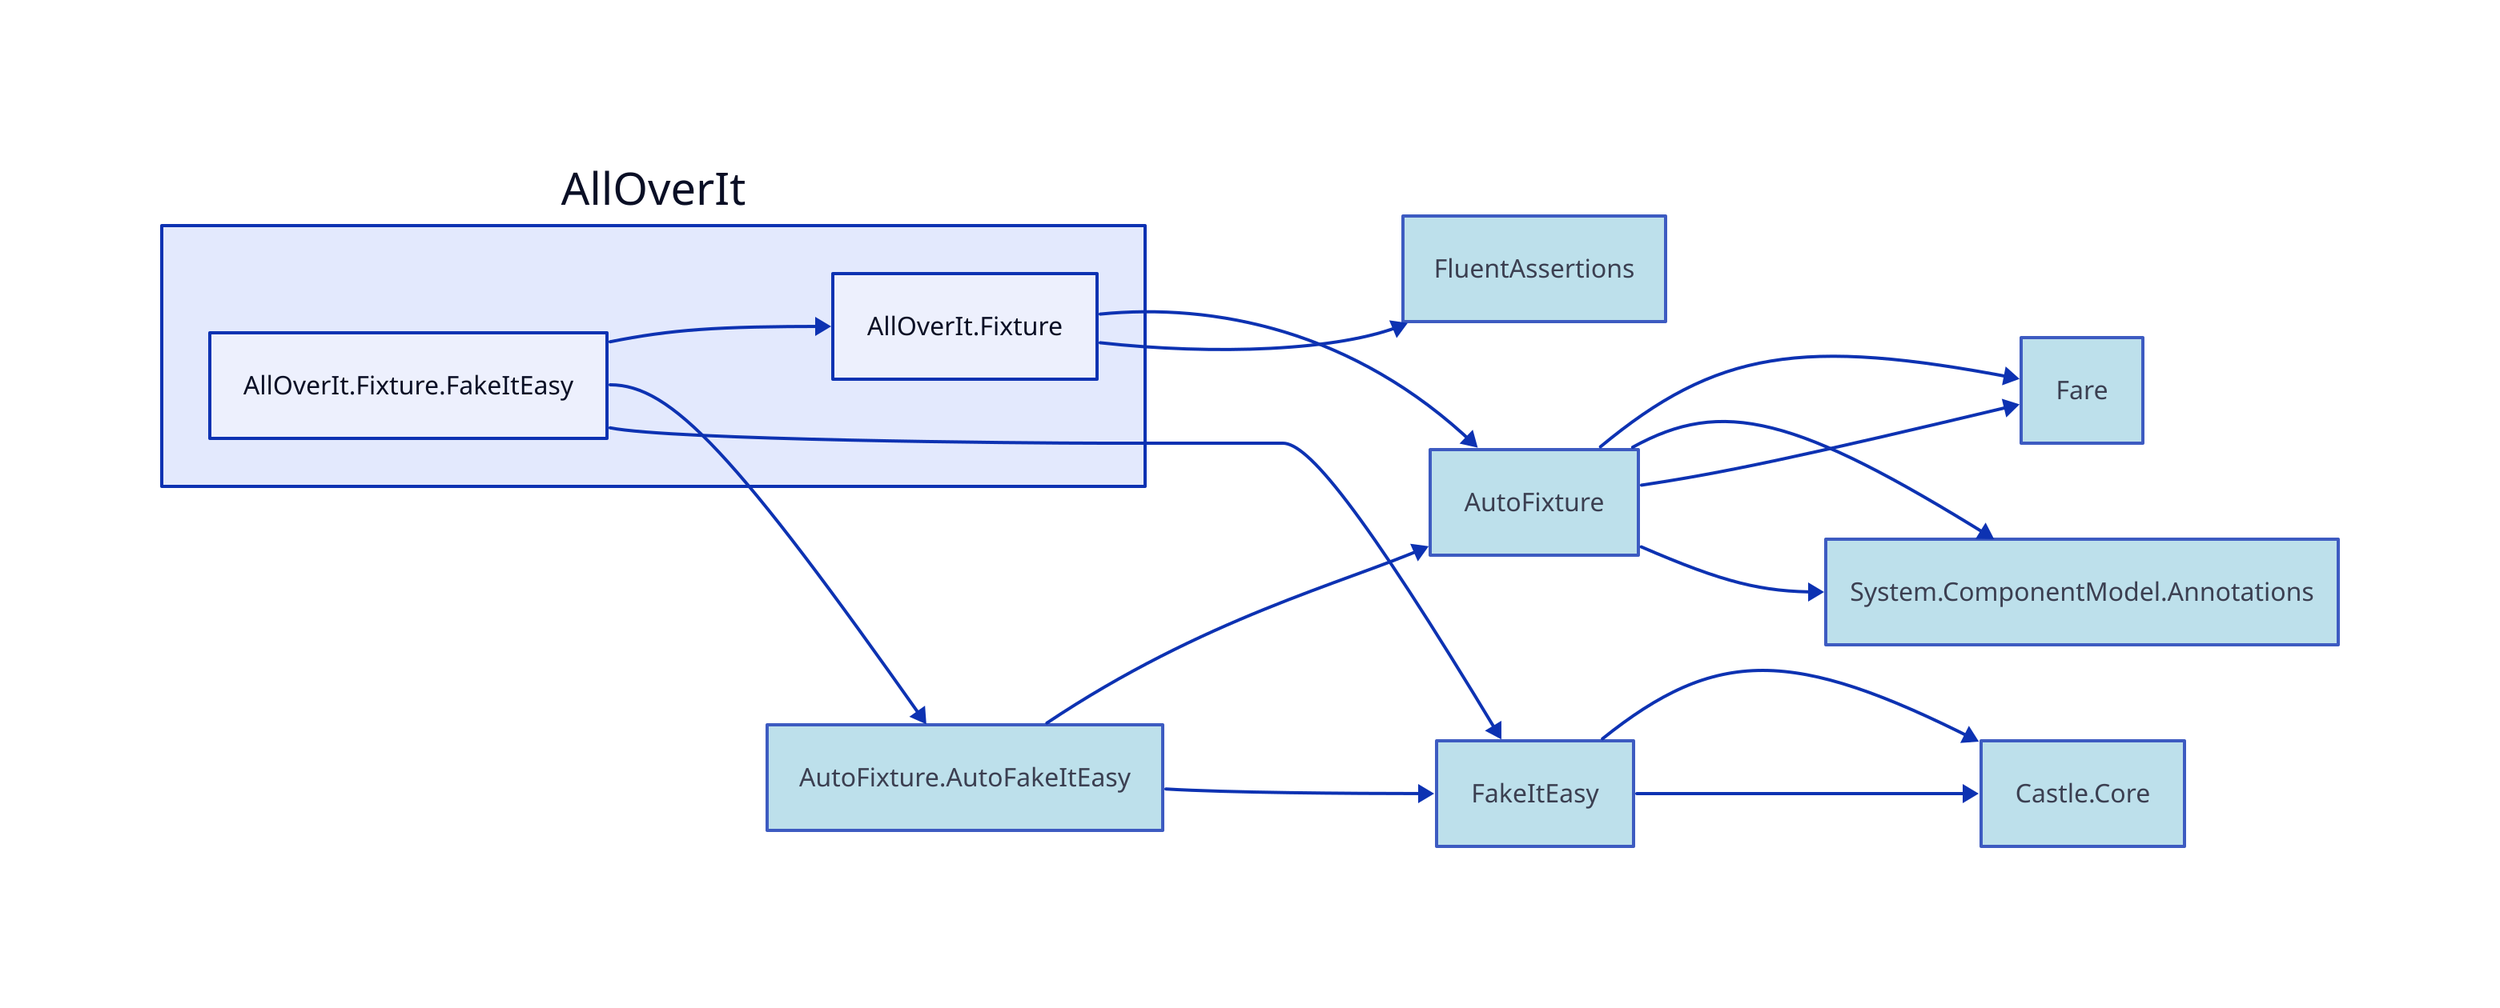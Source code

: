 direction: right

aoi: AllOverIt
aoi.alloverit-fixture-fakeiteasy: AllOverIt.Fixture.FakeItEasy
aoi.alloverit-fixture: AllOverIt.Fixture
autofixture: AutoFixture
autofixture.style.fill: lightblue
autofixture.style.opacity: 0.8
fare: Fare
fare.style.fill: lightblue
fare.style.opacity: 0.8
system-componentmodel-annotations: System.ComponentModel.Annotations
system-componentmodel-annotations.style.fill: lightblue
system-componentmodel-annotations.style.opacity: 0.8
fluentassertions: FluentAssertions
fluentassertions.style.fill: lightblue
fluentassertions.style.opacity: 0.8
autofixture-autofakeiteasy: AutoFixture.AutoFakeItEasy
autofixture-autofakeiteasy.style.fill: lightblue
autofixture-autofakeiteasy.style.opacity: 0.8
fakeiteasy: FakeItEasy
fakeiteasy.style.fill: lightblue
fakeiteasy.style.opacity: 0.8
castle-core: Castle.Core
castle-core.style.fill: lightblue
castle-core.style.opacity: 0.8

aoi.alloverit-fixture <- aoi.alloverit-fixture-fakeiteasy
autofixture <- aoi.alloverit-fixture
fare <- autofixture
system-componentmodel-annotations <- autofixture
fluentassertions <- aoi.alloverit-fixture
autofixture-autofakeiteasy <- aoi.alloverit-fixture-fakeiteasy
autofixture <- autofixture-autofakeiteasy
fare <- autofixture
system-componentmodel-annotations <- autofixture
fakeiteasy <- autofixture-autofakeiteasy
castle-core <- fakeiteasy
fakeiteasy <- aoi.alloverit-fixture-fakeiteasy
castle-core <- fakeiteasy
